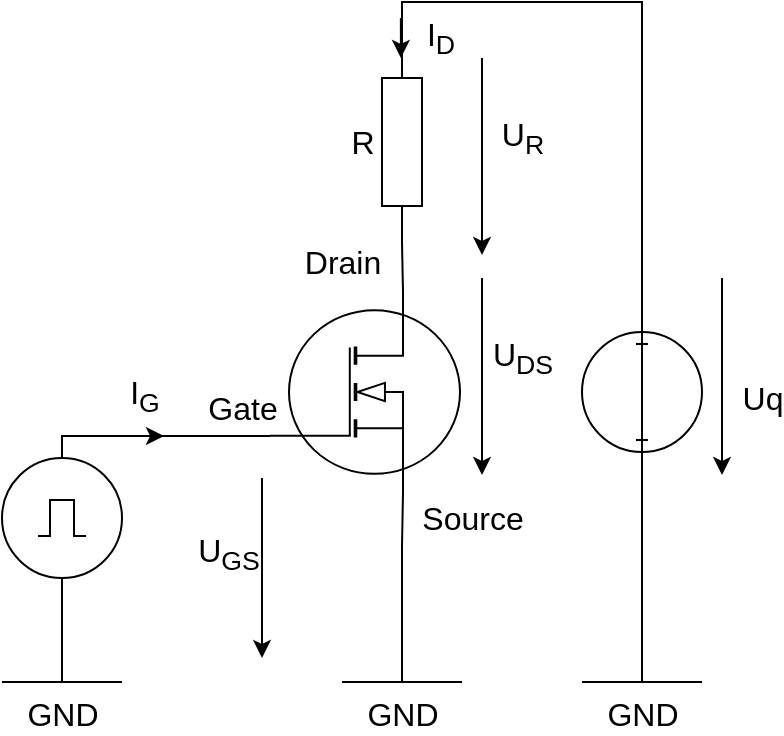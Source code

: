 <mxfile version="20.7.4" type="device"><diagram id="uS8OY4WFWh4r_P2_f-SS" name="Page-1"><mxGraphModel dx="207" dy="203" grid="1" gridSize="10" guides="1" tooltips="1" connect="1" arrows="1" fold="1" page="1" pageScale="1" pageWidth="413" pageHeight="291" math="0" shadow="0"><root><mxCell id="0"/><mxCell id="1" parent="0"/><mxCell id="dcsO766BkeCqrh9Mrcvl-5" style="edgeStyle=orthogonalEdgeStyle;rounded=0;orthogonalLoop=1;jettySize=auto;html=1;exitX=0.7;exitY=0;exitDx=0;exitDy=0;exitPerimeter=0;entryX=0;entryY=0.5;entryDx=0;entryDy=0;entryPerimeter=0;endArrow=none;endFill=0;" edge="1" parent="1" source="dcsO766BkeCqrh9Mrcvl-1" target="dcsO766BkeCqrh9Mrcvl-4"><mxGeometry relative="1" as="geometry"/></mxCell><mxCell id="dcsO766BkeCqrh9Mrcvl-1" value="" style="verticalLabelPosition=bottom;shadow=0;dashed=0;align=center;html=1;verticalAlign=top;shape=mxgraph.electrical.mosfets1.mosfet_ic_n;" vertex="1" parent="1"><mxGeometry x="164" y="387" width="95" height="100" as="geometry"/></mxCell><mxCell id="dcsO766BkeCqrh9Mrcvl-11" style="rounded=0;orthogonalLoop=1;jettySize=auto;html=1;exitX=0.5;exitY=0;exitDx=0;exitDy=0;exitPerimeter=0;entryX=0;entryY=0.72;entryDx=0;entryDy=0;entryPerimeter=0;fontSize=16;endArrow=none;endFill=0;edgeStyle=orthogonalEdgeStyle;" edge="1" parent="1" source="dcsO766BkeCqrh9Mrcvl-2" target="dcsO766BkeCqrh9Mrcvl-1"><mxGeometry relative="1" as="geometry"><Array as="points"><mxPoint x="60" y="459"/></Array></mxGeometry></mxCell><mxCell id="dcsO766BkeCqrh9Mrcvl-2" value="" style="pointerEvents=1;verticalLabelPosition=bottom;shadow=0;dashed=0;align=center;html=1;verticalAlign=top;shape=mxgraph.electrical.signal_sources.source;aspect=fixed;points=[[0.5,0,0],[1,0.5,0],[0.5,1,0],[0,0.5,0]];elSignalType=pulse;" vertex="1" parent="1"><mxGeometry x="30" y="470" width="60" height="60" as="geometry"/></mxCell><mxCell id="dcsO766BkeCqrh9Mrcvl-3" value="" style="pointerEvents=1;verticalLabelPosition=bottom;shadow=0;dashed=0;align=center;html=1;verticalAlign=top;shape=mxgraph.electrical.signal_sources.source;aspect=fixed;points=[[0.5,0,0],[1,0.5,0],[0.5,1,0],[0,0.5,0]];elSignalType=dc3;" vertex="1" parent="1"><mxGeometry x="320" y="407" width="60" height="60" as="geometry"/></mxCell><mxCell id="dcsO766BkeCqrh9Mrcvl-13" style="edgeStyle=orthogonalEdgeStyle;rounded=0;orthogonalLoop=1;jettySize=auto;html=1;exitX=1;exitY=0.5;exitDx=0;exitDy=0;exitPerimeter=0;entryX=0.5;entryY=0;entryDx=0;entryDy=0;entryPerimeter=0;fontSize=16;endArrow=none;endFill=0;" edge="1" parent="1" source="dcsO766BkeCqrh9Mrcvl-4" target="dcsO766BkeCqrh9Mrcvl-3"><mxGeometry relative="1" as="geometry"/></mxCell><mxCell id="dcsO766BkeCqrh9Mrcvl-4" value="" style="pointerEvents=1;verticalLabelPosition=bottom;shadow=0;dashed=0;align=center;html=1;verticalAlign=top;shape=mxgraph.electrical.resistors.resistor_1;rotation=-90;" vertex="1" parent="1"><mxGeometry x="180" y="302" width="100" height="20" as="geometry"/></mxCell><mxCell id="dcsO766BkeCqrh9Mrcvl-10" style="edgeStyle=orthogonalEdgeStyle;rounded=0;orthogonalLoop=1;jettySize=auto;html=1;exitX=0.5;exitY=1;exitDx=0;exitDy=0;exitPerimeter=0;entryX=0.5;entryY=1;entryDx=0;entryDy=0;entryPerimeter=0;fontSize=16;endArrow=none;endFill=0;" edge="1" parent="1" source="dcsO766BkeCqrh9Mrcvl-6" target="dcsO766BkeCqrh9Mrcvl-2"><mxGeometry relative="1" as="geometry"/></mxCell><mxCell id="dcsO766BkeCqrh9Mrcvl-6" value="GND&lt;br style=&quot;font-size: 16px;&quot;&gt;" style="pointerEvents=1;verticalLabelPosition=bottom;shadow=0;dashed=0;align=center;html=1;verticalAlign=top;shape=mxgraph.electrical.signal_sources.vss2;fontSize=16;flipV=1;" vertex="1" parent="1"><mxGeometry x="30" y="542" width="60" height="40" as="geometry"/></mxCell><mxCell id="dcsO766BkeCqrh9Mrcvl-12" style="edgeStyle=orthogonalEdgeStyle;rounded=0;orthogonalLoop=1;jettySize=auto;html=1;exitX=0.5;exitY=1;exitDx=0;exitDy=0;exitPerimeter=0;entryX=0.7;entryY=1;entryDx=0;entryDy=0;entryPerimeter=0;fontSize=16;endArrow=none;endFill=0;" edge="1" parent="1" source="dcsO766BkeCqrh9Mrcvl-7" target="dcsO766BkeCqrh9Mrcvl-1"><mxGeometry relative="1" as="geometry"/></mxCell><mxCell id="dcsO766BkeCqrh9Mrcvl-7" value="GND&lt;br style=&quot;font-size: 16px;&quot;&gt;" style="pointerEvents=1;verticalLabelPosition=bottom;shadow=0;dashed=0;align=center;html=1;verticalAlign=top;shape=mxgraph.electrical.signal_sources.vss2;fontSize=16;flipV=1;" vertex="1" parent="1"><mxGeometry x="200" y="542" width="60" height="40" as="geometry"/></mxCell><mxCell id="dcsO766BkeCqrh9Mrcvl-14" style="edgeStyle=orthogonalEdgeStyle;rounded=0;orthogonalLoop=1;jettySize=auto;html=1;exitX=0.5;exitY=1;exitDx=0;exitDy=0;exitPerimeter=0;entryX=0.5;entryY=1;entryDx=0;entryDy=0;entryPerimeter=0;fontSize=16;endArrow=none;endFill=0;" edge="1" parent="1" source="dcsO766BkeCqrh9Mrcvl-9" target="dcsO766BkeCqrh9Mrcvl-3"><mxGeometry relative="1" as="geometry"/></mxCell><mxCell id="dcsO766BkeCqrh9Mrcvl-9" value="GND&lt;br style=&quot;font-size: 16px;&quot;&gt;" style="pointerEvents=1;verticalLabelPosition=bottom;shadow=0;dashed=0;align=center;html=1;verticalAlign=top;shape=mxgraph.electrical.signal_sources.vss2;fontSize=16;flipV=1;" vertex="1" parent="1"><mxGeometry x="320" y="542" width="60" height="40" as="geometry"/></mxCell><mxCell id="dcsO766BkeCqrh9Mrcvl-15" style="rounded=0;orthogonalLoop=1;jettySize=auto;html=1;exitX=0.5;exitY=0;exitDx=0;exitDy=0;exitPerimeter=0;entryX=0.5;entryY=1;entryDx=0;entryDy=0;entryPerimeter=0;fontSize=16;endArrow=none;endFill=0;" edge="1" parent="1" source="dcsO766BkeCqrh9Mrcvl-3" target="dcsO766BkeCqrh9Mrcvl-3"><mxGeometry relative="1" as="geometry"/></mxCell><mxCell id="dcsO766BkeCqrh9Mrcvl-17" value="U&lt;sub&gt;GS&lt;/sub&gt;" style="edgeStyle=none;orthogonalLoop=1;jettySize=auto;html=1;rounded=0;fontSize=16;endArrow=classic;endFill=1;curved=1;" edge="1" parent="1"><mxGeometry x="-0.171" y="-17" width="100" relative="1" as="geometry"><mxPoint x="160" y="480" as="sourcePoint"/><mxPoint x="160" y="570" as="targetPoint"/><Array as="points"/><mxPoint as="offset"/></mxGeometry></mxCell><mxCell id="dcsO766BkeCqrh9Mrcvl-18" value="U&lt;sub&gt;DS&lt;br&gt;&lt;/sub&gt;" style="edgeStyle=none;orthogonalLoop=1;jettySize=auto;html=1;rounded=0;fontSize=16;endArrow=classic;endFill=1;curved=1;" edge="1" parent="1"><mxGeometry x="-0.188" y="20" width="100" relative="1" as="geometry"><mxPoint x="270" y="380" as="sourcePoint"/><mxPoint x="270" y="478.5" as="targetPoint"/><Array as="points"/><mxPoint as="offset"/></mxGeometry></mxCell><mxCell id="dcsO766BkeCqrh9Mrcvl-19" value="Uq" style="edgeStyle=none;orthogonalLoop=1;jettySize=auto;html=1;rounded=0;fontSize=16;endArrow=classic;endFill=1;curved=1;" edge="1" parent="1"><mxGeometry x="0.218" y="20" width="100" relative="1" as="geometry"><mxPoint x="390" y="380" as="sourcePoint"/><mxPoint x="390" y="478.5" as="targetPoint"/><Array as="points"/><mxPoint as="offset"/></mxGeometry></mxCell><mxCell id="dcsO766BkeCqrh9Mrcvl-20" value="U&lt;sub&gt;R&lt;br&gt;&lt;/sub&gt;" style="edgeStyle=none;orthogonalLoop=1;jettySize=auto;html=1;rounded=0;fontSize=16;endArrow=classic;endFill=1;curved=1;" edge="1" parent="1"><mxGeometry x="-0.188" y="20" width="100" relative="1" as="geometry"><mxPoint x="270" y="270" as="sourcePoint"/><mxPoint x="270" y="368.5" as="targetPoint"/><Array as="points"/><mxPoint as="offset"/></mxGeometry></mxCell><mxCell id="dcsO766BkeCqrh9Mrcvl-21" value="Drain" style="text;html=1;align=center;verticalAlign=middle;resizable=0;points=[];autosize=1;strokeColor=none;fillColor=none;fontSize=16;" vertex="1" parent="1"><mxGeometry x="170" y="357" width="60" height="30" as="geometry"/></mxCell><mxCell id="dcsO766BkeCqrh9Mrcvl-22" value="Gate" style="text;html=1;align=center;verticalAlign=middle;resizable=0;points=[];autosize=1;strokeColor=none;fillColor=none;fontSize=16;" vertex="1" parent="1"><mxGeometry x="120" y="430" width="60" height="30" as="geometry"/></mxCell><mxCell id="dcsO766BkeCqrh9Mrcvl-23" value="Source" style="text;html=1;align=center;verticalAlign=middle;resizable=0;points=[];autosize=1;strokeColor=none;fillColor=none;fontSize=16;" vertex="1" parent="1"><mxGeometry x="230" y="485" width="70" height="30" as="geometry"/></mxCell><mxCell id="dcsO766BkeCqrh9Mrcvl-25" value="R" style="text;html=1;align=center;verticalAlign=middle;resizable=0;points=[];autosize=1;strokeColor=none;fillColor=none;fontSize=16;" vertex="1" parent="1"><mxGeometry x="190" y="297" width="40" height="30" as="geometry"/></mxCell><mxCell id="dcsO766BkeCqrh9Mrcvl-28" value="I&lt;sub&gt;G&lt;/sub&gt;" style="edgeStyle=none;orthogonalLoop=1;jettySize=auto;html=1;rounded=0;fontSize=16;endArrow=classic;endFill=1;curved=1;" edge="1" parent="1"><mxGeometry y="20" width="100" relative="1" as="geometry"><mxPoint x="91" y="459" as="sourcePoint"/><mxPoint x="111" y="459" as="targetPoint"/><Array as="points"><mxPoint x="101" y="459"/></Array><mxPoint as="offset"/></mxGeometry></mxCell><mxCell id="dcsO766BkeCqrh9Mrcvl-30" value="I&lt;sub&gt;D&lt;/sub&gt;" style="edgeStyle=none;orthogonalLoop=1;jettySize=auto;html=1;rounded=0;fontSize=16;endArrow=classic;endFill=1;curved=1;" edge="1" parent="1"><mxGeometry y="20" width="100" relative="1" as="geometry"><mxPoint x="229.44" y="250" as="sourcePoint"/><mxPoint x="229.44" y="270" as="targetPoint"/><Array as="points"><mxPoint x="229.44" y="250"/></Array><mxPoint as="offset"/></mxGeometry></mxCell></root></mxGraphModel></diagram></mxfile>